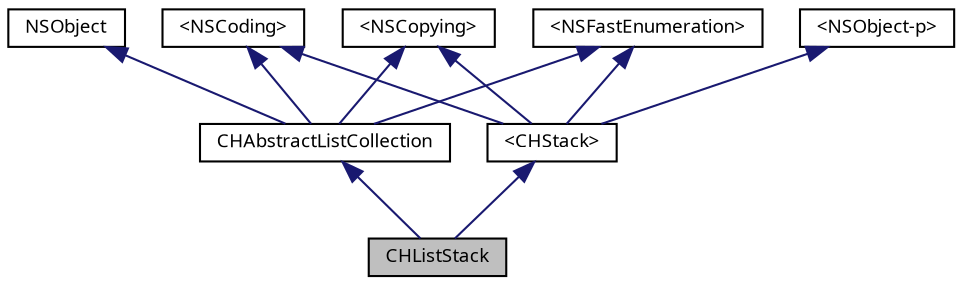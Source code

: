 digraph "CHListStack"
{
  bgcolor="transparent";
  edge [fontname="LucidaGrande",fontsize="9",labelfontname="LucidaGrande",labelfontsize="9"];
  node [fontname="LucidaGrande",fontsize="9",shape=record];
  Node1 [label="CHListStack",height=0.2,width=0.4,color="black", fillcolor="grey75", style="filled" fontcolor="black"];
  Node2 -> Node1 [dir="back",color="midnightblue",fontsize="9",style="solid",fontname="LucidaGrande"];
  Node2 [label="CHAbstractListCollection",height=0.2,width=0.4,color="black",URL="$interface_c_h_abstract_list_collection.html",tooltip="An abstract class which implements common behaviors of list-based collections."];
  Node3 -> Node2 [dir="back",color="midnightblue",fontsize="9",style="solid",fontname="LucidaGrande"];
  Node3 [label="NSObject",height=0.2,width=0.4,color="black",URL="/Users/pavellitvinenko/Documents/My Projects/LoopsequeDJ/App/Libraries/CHDataStructures/doxygen/doxygen-cocoa-tags.xml$http://developer.apple.com/mac/library/documentation/Cocoa/Reference/Foundation/Classes/NSObject_Class/Reference/Reference.html"];
  Node4 -> Node2 [dir="back",color="midnightblue",fontsize="9",style="solid",fontname="LucidaGrande"];
  Node4 [label="\<NSCoding\>",height=0.2,width=0.4,color="black",URL="/Users/pavellitvinenko/Documents/My Projects/LoopsequeDJ/App/Libraries/CHDataStructures/doxygen/doxygen-cocoa-tags.xml$http://developer.apple.com/mac/library/documentation/Cocoa/Reference/Foundation/Protocols/NSCoding_Protocol/Reference/Reference.html"];
  Node5 -> Node2 [dir="back",color="midnightblue",fontsize="9",style="solid",fontname="LucidaGrande"];
  Node5 [label="\<NSCopying\>",height=0.2,width=0.4,color="black",URL="/Users/pavellitvinenko/Documents/My Projects/LoopsequeDJ/App/Libraries/CHDataStructures/doxygen/doxygen-cocoa-tags.xml$http://developer.apple.com/mac/library/documentation/Cocoa/Reference/Foundation/Protocols/NSCopying_Protocol/Reference/Reference.html"];
  Node6 -> Node2 [dir="back",color="midnightblue",fontsize="9",style="solid",fontname="LucidaGrande"];
  Node6 [label="\<NSFastEnumeration\>",height=0.2,width=0.4,color="black",URL="/Users/pavellitvinenko/Documents/My Projects/LoopsequeDJ/App/Libraries/CHDataStructures/doxygen/doxygen-cocoa-tags.xml$http://developer.apple.com/mac/library/documentation/Cocoa/Reference/NSFastEnumeration_protocol/Reference/NSFastEnumeration.html"];
  Node7 -> Node1 [dir="back",color="midnightblue",fontsize="9",style="solid",fontname="LucidaGrande"];
  Node7 [label="\<CHStack\>",height=0.2,width=0.4,color="black",URL="$protocol_c_h_stack-p.html",tooltip="A stack protocol with methods for LIFO (&quot;Last In, First Out&quot;) operations."];
  Node8 -> Node7 [dir="back",color="midnightblue",fontsize="9",style="solid",fontname="LucidaGrande"];
  Node8 [label="\<NSObject-p\>",height=0.2,width=0.4,color="black",URL="/Users/pavellitvinenko/Documents/My Projects/LoopsequeDJ/App/Libraries/CHDataStructures/doxygen/doxygen-cocoa-tags.xml$http://developer.apple.com/mac/library/documentation/Cocoa/Reference/Foundation/Protocols/NSObject_Protocol/Reference/NSObject.html"];
  Node4 -> Node7 [dir="back",color="midnightblue",fontsize="9",style="solid",fontname="LucidaGrande"];
  Node5 -> Node7 [dir="back",color="midnightblue",fontsize="9",style="solid",fontname="LucidaGrande"];
  Node6 -> Node7 [dir="back",color="midnightblue",fontsize="9",style="solid",fontname="LucidaGrande"];
}

